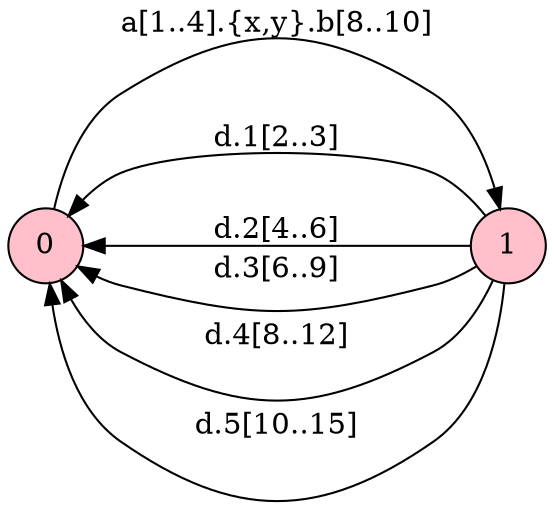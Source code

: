 digraph G {
rankdir = LR;
0 [shape=circle,style=filled, fillcolor=pink];
1 [shape=circle,style=filled, fillcolor=pink];
0 -> 1 [label = "a[1..4].{x,y}.b[8..10]"];
1 -> 0 [label = "d.1[2..3]"];
1 -> 0 [label = "d.2[4..6]"];
1 -> 0 [label = "d.3[6..9]"];
1 -> 0 [label = "d.4[8..12]"];
1 -> 0 [label = "d.5[10..15]"];
}
